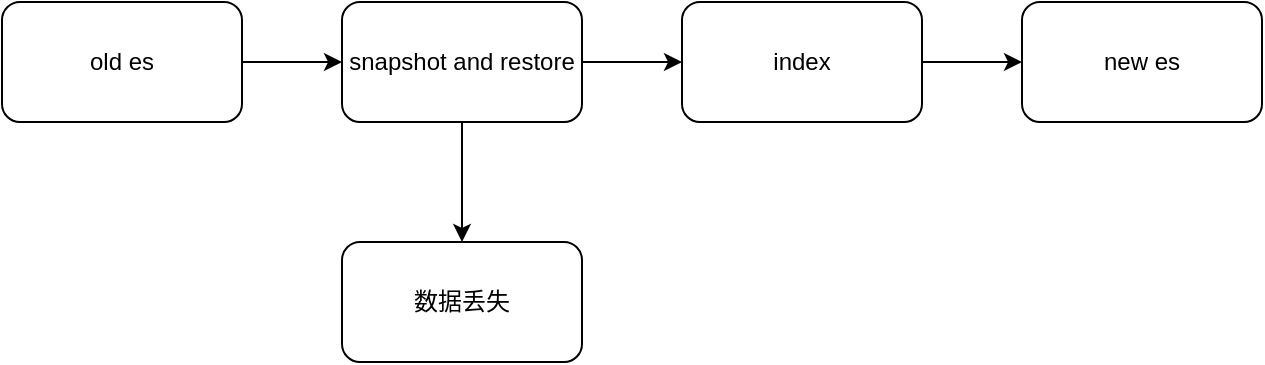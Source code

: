 <mxfile version="14.8.3" type="github">
  <diagram id="PokvYrnabSMIdn3npkOO" name="Page-1">
    <mxGraphModel dx="782" dy="446" grid="1" gridSize="10" guides="1" tooltips="1" connect="1" arrows="1" fold="1" page="1" pageScale="1" pageWidth="827" pageHeight="1169" math="0" shadow="0">
      <root>
        <mxCell id="0" />
        <mxCell id="1" parent="0" />
        <mxCell id="JRMQzDB-zcDNLpF8u01o-6" style="edgeStyle=orthogonalEdgeStyle;rounded=0;orthogonalLoop=1;jettySize=auto;html=1;exitX=0.5;exitY=1;exitDx=0;exitDy=0;" edge="1" parent="1" source="JRMQzDB-zcDNLpF8u01o-1" target="JRMQzDB-zcDNLpF8u01o-7">
          <mxGeometry relative="1" as="geometry">
            <mxPoint x="400" y="320" as="targetPoint" />
          </mxGeometry>
        </mxCell>
        <mxCell id="JRMQzDB-zcDNLpF8u01o-9" style="edgeStyle=orthogonalEdgeStyle;rounded=0;orthogonalLoop=1;jettySize=auto;html=1;exitX=1;exitY=0.5;exitDx=0;exitDy=0;entryX=0;entryY=0.5;entryDx=0;entryDy=0;" edge="1" parent="1" source="JRMQzDB-zcDNLpF8u01o-1" target="JRMQzDB-zcDNLpF8u01o-8">
          <mxGeometry relative="1" as="geometry" />
        </mxCell>
        <mxCell id="JRMQzDB-zcDNLpF8u01o-1" value="snapshot and restore" style="rounded=1;whiteSpace=wrap;html=1;" vertex="1" parent="1">
          <mxGeometry x="260" y="200" width="120" height="60" as="geometry" />
        </mxCell>
        <mxCell id="JRMQzDB-zcDNLpF8u01o-4" style="edgeStyle=orthogonalEdgeStyle;rounded=0;orthogonalLoop=1;jettySize=auto;html=1;exitX=1;exitY=0.5;exitDx=0;exitDy=0;entryX=0;entryY=0.5;entryDx=0;entryDy=0;" edge="1" parent="1" source="JRMQzDB-zcDNLpF8u01o-2" target="JRMQzDB-zcDNLpF8u01o-1">
          <mxGeometry relative="1" as="geometry" />
        </mxCell>
        <mxCell id="JRMQzDB-zcDNLpF8u01o-2" value="old es" style="rounded=1;whiteSpace=wrap;html=1;" vertex="1" parent="1">
          <mxGeometry x="90" y="200" width="120" height="60" as="geometry" />
        </mxCell>
        <mxCell id="JRMQzDB-zcDNLpF8u01o-3" value="new es" style="rounded=1;whiteSpace=wrap;html=1;" vertex="1" parent="1">
          <mxGeometry x="600" y="200" width="120" height="60" as="geometry" />
        </mxCell>
        <mxCell id="JRMQzDB-zcDNLpF8u01o-7" value="数据丢失" style="rounded=1;whiteSpace=wrap;html=1;" vertex="1" parent="1">
          <mxGeometry x="260" y="320" width="120" height="60" as="geometry" />
        </mxCell>
        <mxCell id="JRMQzDB-zcDNLpF8u01o-10" style="edgeStyle=orthogonalEdgeStyle;rounded=0;orthogonalLoop=1;jettySize=auto;html=1;exitX=1;exitY=0.5;exitDx=0;exitDy=0;" edge="1" parent="1" source="JRMQzDB-zcDNLpF8u01o-8" target="JRMQzDB-zcDNLpF8u01o-3">
          <mxGeometry relative="1" as="geometry" />
        </mxCell>
        <mxCell id="JRMQzDB-zcDNLpF8u01o-8" value="index" style="rounded=1;whiteSpace=wrap;html=1;" vertex="1" parent="1">
          <mxGeometry x="430" y="200" width="120" height="60" as="geometry" />
        </mxCell>
      </root>
    </mxGraphModel>
  </diagram>
</mxfile>

